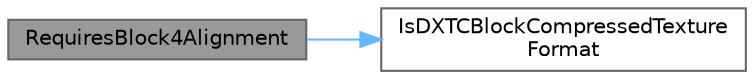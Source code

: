 digraph "RequiresBlock4Alignment"
{
 // INTERACTIVE_SVG=YES
 // LATEX_PDF_SIZE
  bgcolor="transparent";
  edge [fontname=Helvetica,fontsize=10,labelfontname=Helvetica,labelfontsize=10];
  node [fontname=Helvetica,fontsize=10,shape=box,height=0.2,width=0.4];
  rankdir="LR";
  Node1 [id="Node000001",label="RequiresBlock4Alignment",height=0.2,width=0.4,color="gray40", fillcolor="grey60", style="filled", fontcolor="black",tooltip=" "];
  Node1 -> Node2 [id="edge1_Node000001_Node000002",color="steelblue1",style="solid",tooltip=" "];
  Node2 [id="Node000002",label="IsDXTCBlockCompressedTexture\lFormat",height=0.2,width=0.4,color="grey40", fillcolor="white", style="filled",URL="$d6/d04/PixelFormat_8h.html#a5086edf6a0906b4ee337ba257a35e475",tooltip=" "];
}
